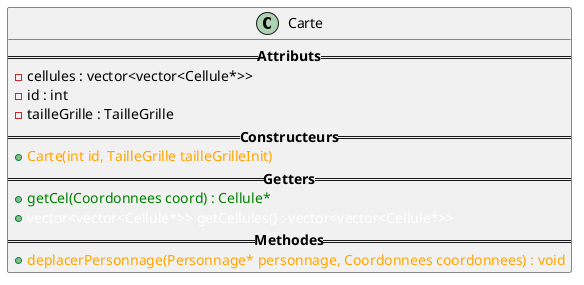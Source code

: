 @startuml
class Carte{
    ==<b>Attributs</b>==
        -cellules : vector<vector<Cellule*>>
        -id : int
        -tailleGrille : TailleGrille
    ==<b>Constructeurs</b>==
        +<color:orange>Carte(int id, TailleGrille tailleGrilleInit)</color>
    ==<b>Getters</b>==
        +<color:green>getCel(Coordonnees coord) : Cellule*</color>
        +<color:white>vector<vector<Cellule*>> getCellules() : vector<vector<Cellule*>></color>
    ==<b>Methodes</b>==
        +<color:orange>deplacerPersonnage(Personnage* personnage, Coordonnees coordonnees) : void</color>
}
@enduml
'9c88edbc594a8adb7a3950aa05ebca63  src/Carte.hpp
'485330b3662102c021c3c2b089368530  src/Carte.cpp
